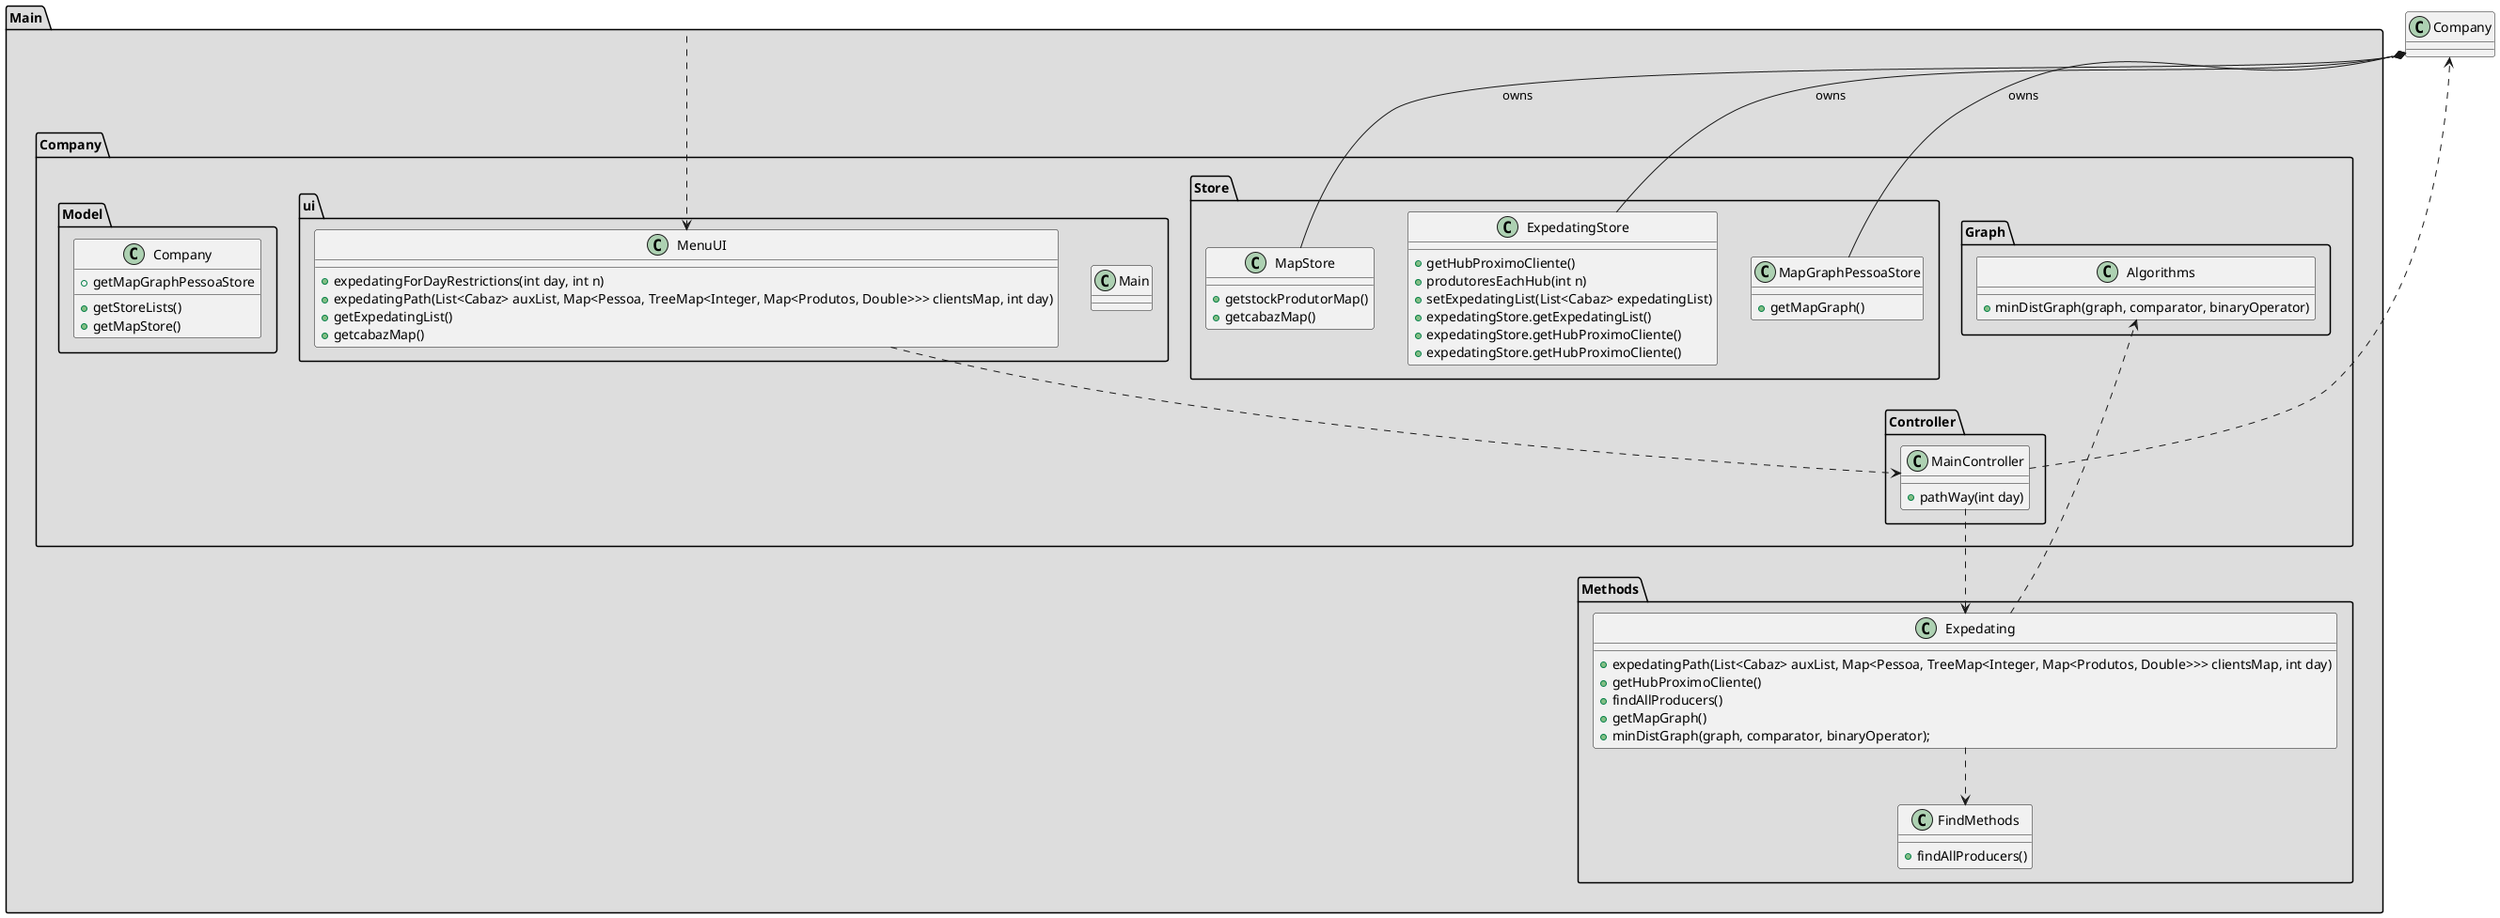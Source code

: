 @startuml
package Main <<Folder>>#DDDDDD {
package Company <<Folder>>#DDDDDD {
package ui <<Folder>>#DDDDDD {
class Main
class MenuUI {
+expedatingForDayRestrictions(int day, int n)
+expedatingPath(List<Cabaz> auxList, Map<Pessoa, TreeMap<Integer, Map<Produtos, Double>>> clientsMap, int day)
+getExpedatingList()
+getcabazMap()
}
}

package Graph <<Folder>>#DDDDDD {
class Algorithms {
+minDistGraph(graph, comparator, binaryOperator)
}
}

package Controller <<Folder>>#DDDDDD {
class MainController {
+pathWay(int day)
}
}

package Store <<Folder>>#DDDDDD {
class ExpedatingStore {
+getHubProximoCliente()
+produtoresEachHub(int n)
+setExpedatingList(List<Cabaz> expedatingList)
+expedatingStore.getExpedatingList()
+expedatingStore.getHubProximoCliente()
+expedatingStore.getHubProximoCliente()
}



class MapGraphPessoaStore {
+getMapGraph()
}

class MapStore {
+getstockProdutorMap()
+getcabazMap()
}
}
package Model <<Folder>>#DDDDDD {
class Company {
+getStoreLists()
+getMapGraphPessoaStore
+getMapStore()
}
}
}

package Methods <<Folder>>#DDDDDD {
class Expedating {
+expedatingPath(List<Cabaz> auxList, Map<Pessoa, TreeMap<Integer, Map<Produtos, Double>>> clientsMap, int day)
+getHubProximoCliente()
+findAllProducers()
+getMapGraph()
+minDistGraph(graph, comparator, binaryOperator);

}

class FindMethods {
+findAllProducers()
}

}

}

Main ..> MenuUI
MenuUI ..> MainController
Company *-- MapStore : owns
Company *-- ExpedatingStore : owns
Company *-- MapGraphPessoaStore : owns

MainController ..> Company
MainController ..> Expedating

Expedating ..> FindMethods
Expedating ..> Algorithms



@enduml

